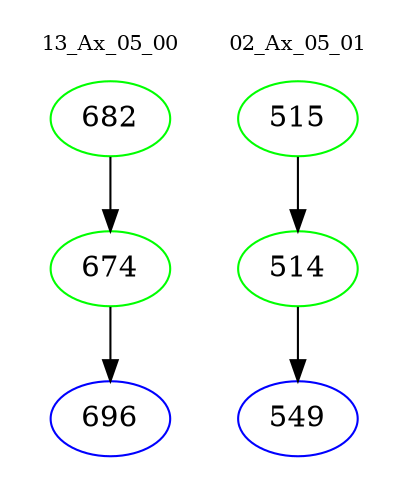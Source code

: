 digraph{
subgraph cluster_0 {
color = white
label = "13_Ax_05_00";
fontsize=10;
T0_682 [label="682", color="green"]
T0_682 -> T0_674 [color="black"]
T0_674 [label="674", color="green"]
T0_674 -> T0_696 [color="black"]
T0_696 [label="696", color="blue"]
}
subgraph cluster_1 {
color = white
label = "02_Ax_05_01";
fontsize=10;
T1_515 [label="515", color="green"]
T1_515 -> T1_514 [color="black"]
T1_514 [label="514", color="green"]
T1_514 -> T1_549 [color="black"]
T1_549 [label="549", color="blue"]
}
}
